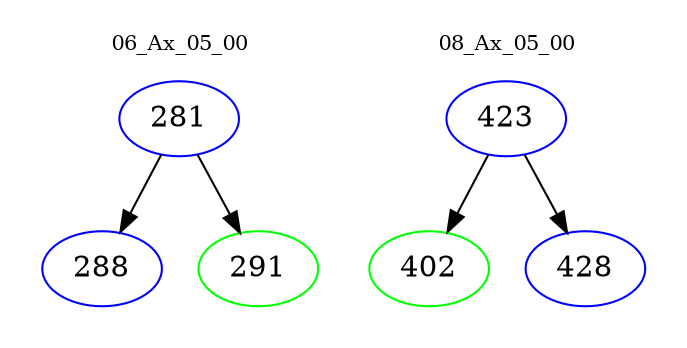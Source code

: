 digraph{
subgraph cluster_0 {
color = white
label = "06_Ax_05_00";
fontsize=10;
T0_281 [label="281", color="blue"]
T0_281 -> T0_288 [color="black"]
T0_288 [label="288", color="blue"]
T0_281 -> T0_291 [color="black"]
T0_291 [label="291", color="green"]
}
subgraph cluster_1 {
color = white
label = "08_Ax_05_00";
fontsize=10;
T1_423 [label="423", color="blue"]
T1_423 -> T1_402 [color="black"]
T1_402 [label="402", color="green"]
T1_423 -> T1_428 [color="black"]
T1_428 [label="428", color="blue"]
}
}
